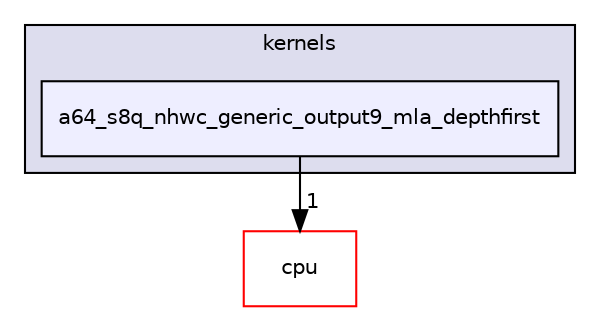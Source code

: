digraph "src/core/NEON/kernels/arm_conv/depthwise/kernels/a64_s8q_nhwc_generic_output9_mla_depthfirst" {
  compound=true
  node [ fontsize="10", fontname="Helvetica"];
  edge [ labelfontsize="10", labelfontname="Helvetica"];
  subgraph clusterdir_032f7aa13c62ebf44c0c8538051c1ee7 {
    graph [ bgcolor="#ddddee", pencolor="black", label="kernels" fontname="Helvetica", fontsize="10", URL="dir_032f7aa13c62ebf44c0c8538051c1ee7.xhtml"]
  dir_e8efd6aab709a4400d1df760b13f13c2 [shape=box, label="a64_s8q_nhwc_generic_output9_mla_depthfirst", style="filled", fillcolor="#eeeeff", pencolor="black", URL="dir_e8efd6aab709a4400d1df760b13f13c2.xhtml"];
  }
  dir_2c61f424fd391396db977702a2beee9a [shape=box label="cpu" fillcolor="white" style="filled" color="red" URL="dir_2c61f424fd391396db977702a2beee9a.xhtml"];
  dir_e8efd6aab709a4400d1df760b13f13c2->dir_2c61f424fd391396db977702a2beee9a [headlabel="1", labeldistance=1.5 headhref="dir_000116_000373.xhtml"];
}
